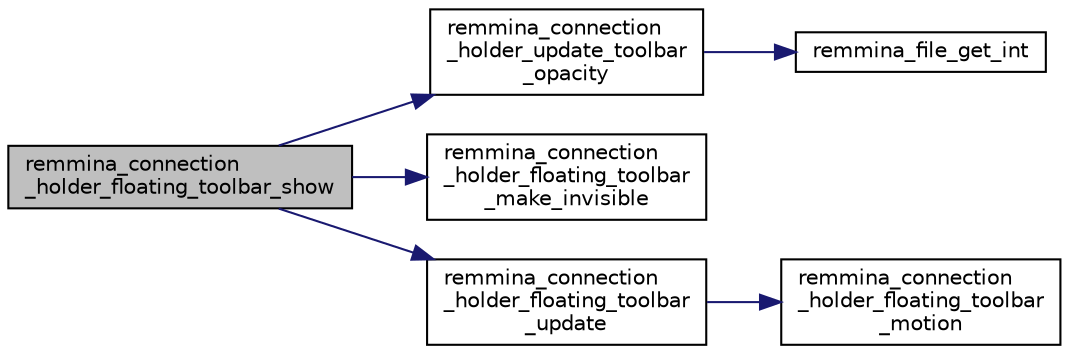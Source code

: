 digraph "remmina_connection_holder_floating_toolbar_show"
{
  edge [fontname="Helvetica",fontsize="10",labelfontname="Helvetica",labelfontsize="10"];
  node [fontname="Helvetica",fontsize="10",shape=record];
  rankdir="LR";
  Node4076 [label="remmina_connection\l_holder_floating_toolbar_show",height=0.2,width=0.4,color="black", fillcolor="grey75", style="filled", fontcolor="black"];
  Node4076 -> Node4077 [color="midnightblue",fontsize="10",style="solid",fontname="Helvetica"];
  Node4077 [label="remmina_connection\l_holder_update_toolbar\l_opacity",height=0.2,width=0.4,color="black", fillcolor="white", style="filled",URL="$remmina__connection__window_8c.html#aac6895538e595984302a03c07bc51fbe"];
  Node4077 -> Node4078 [color="midnightblue",fontsize="10",style="solid",fontname="Helvetica"];
  Node4078 [label="remmina_file_get_int",height=0.2,width=0.4,color="black", fillcolor="white", style="filled",URL="$remmina__file_8c.html#a4884356c195dcfb4ceacf641a1e74e66"];
  Node4076 -> Node4079 [color="midnightblue",fontsize="10",style="solid",fontname="Helvetica"];
  Node4079 [label="remmina_connection\l_holder_floating_toolbar\l_make_invisible",height=0.2,width=0.4,color="black", fillcolor="white", style="filled",URL="$remmina__connection__window_8c.html#af12f8b64866588b7b2360cbc2681ec40"];
  Node4076 -> Node4080 [color="midnightblue",fontsize="10",style="solid",fontname="Helvetica"];
  Node4080 [label="remmina_connection\l_holder_floating_toolbar\l_update",height=0.2,width=0.4,color="black", fillcolor="white", style="filled",URL="$remmina__connection__window_8c.html#a2b7b33331e6fe8c8c70be62038f9f5ea"];
  Node4080 -> Node4081 [color="midnightblue",fontsize="10",style="solid",fontname="Helvetica"];
  Node4081 [label="remmina_connection\l_holder_floating_toolbar\l_motion",height=0.2,width=0.4,color="black", fillcolor="white", style="filled",URL="$remmina__connection__window_8c.html#a0a92f6f998590a56e44964f0345f942b"];
}
